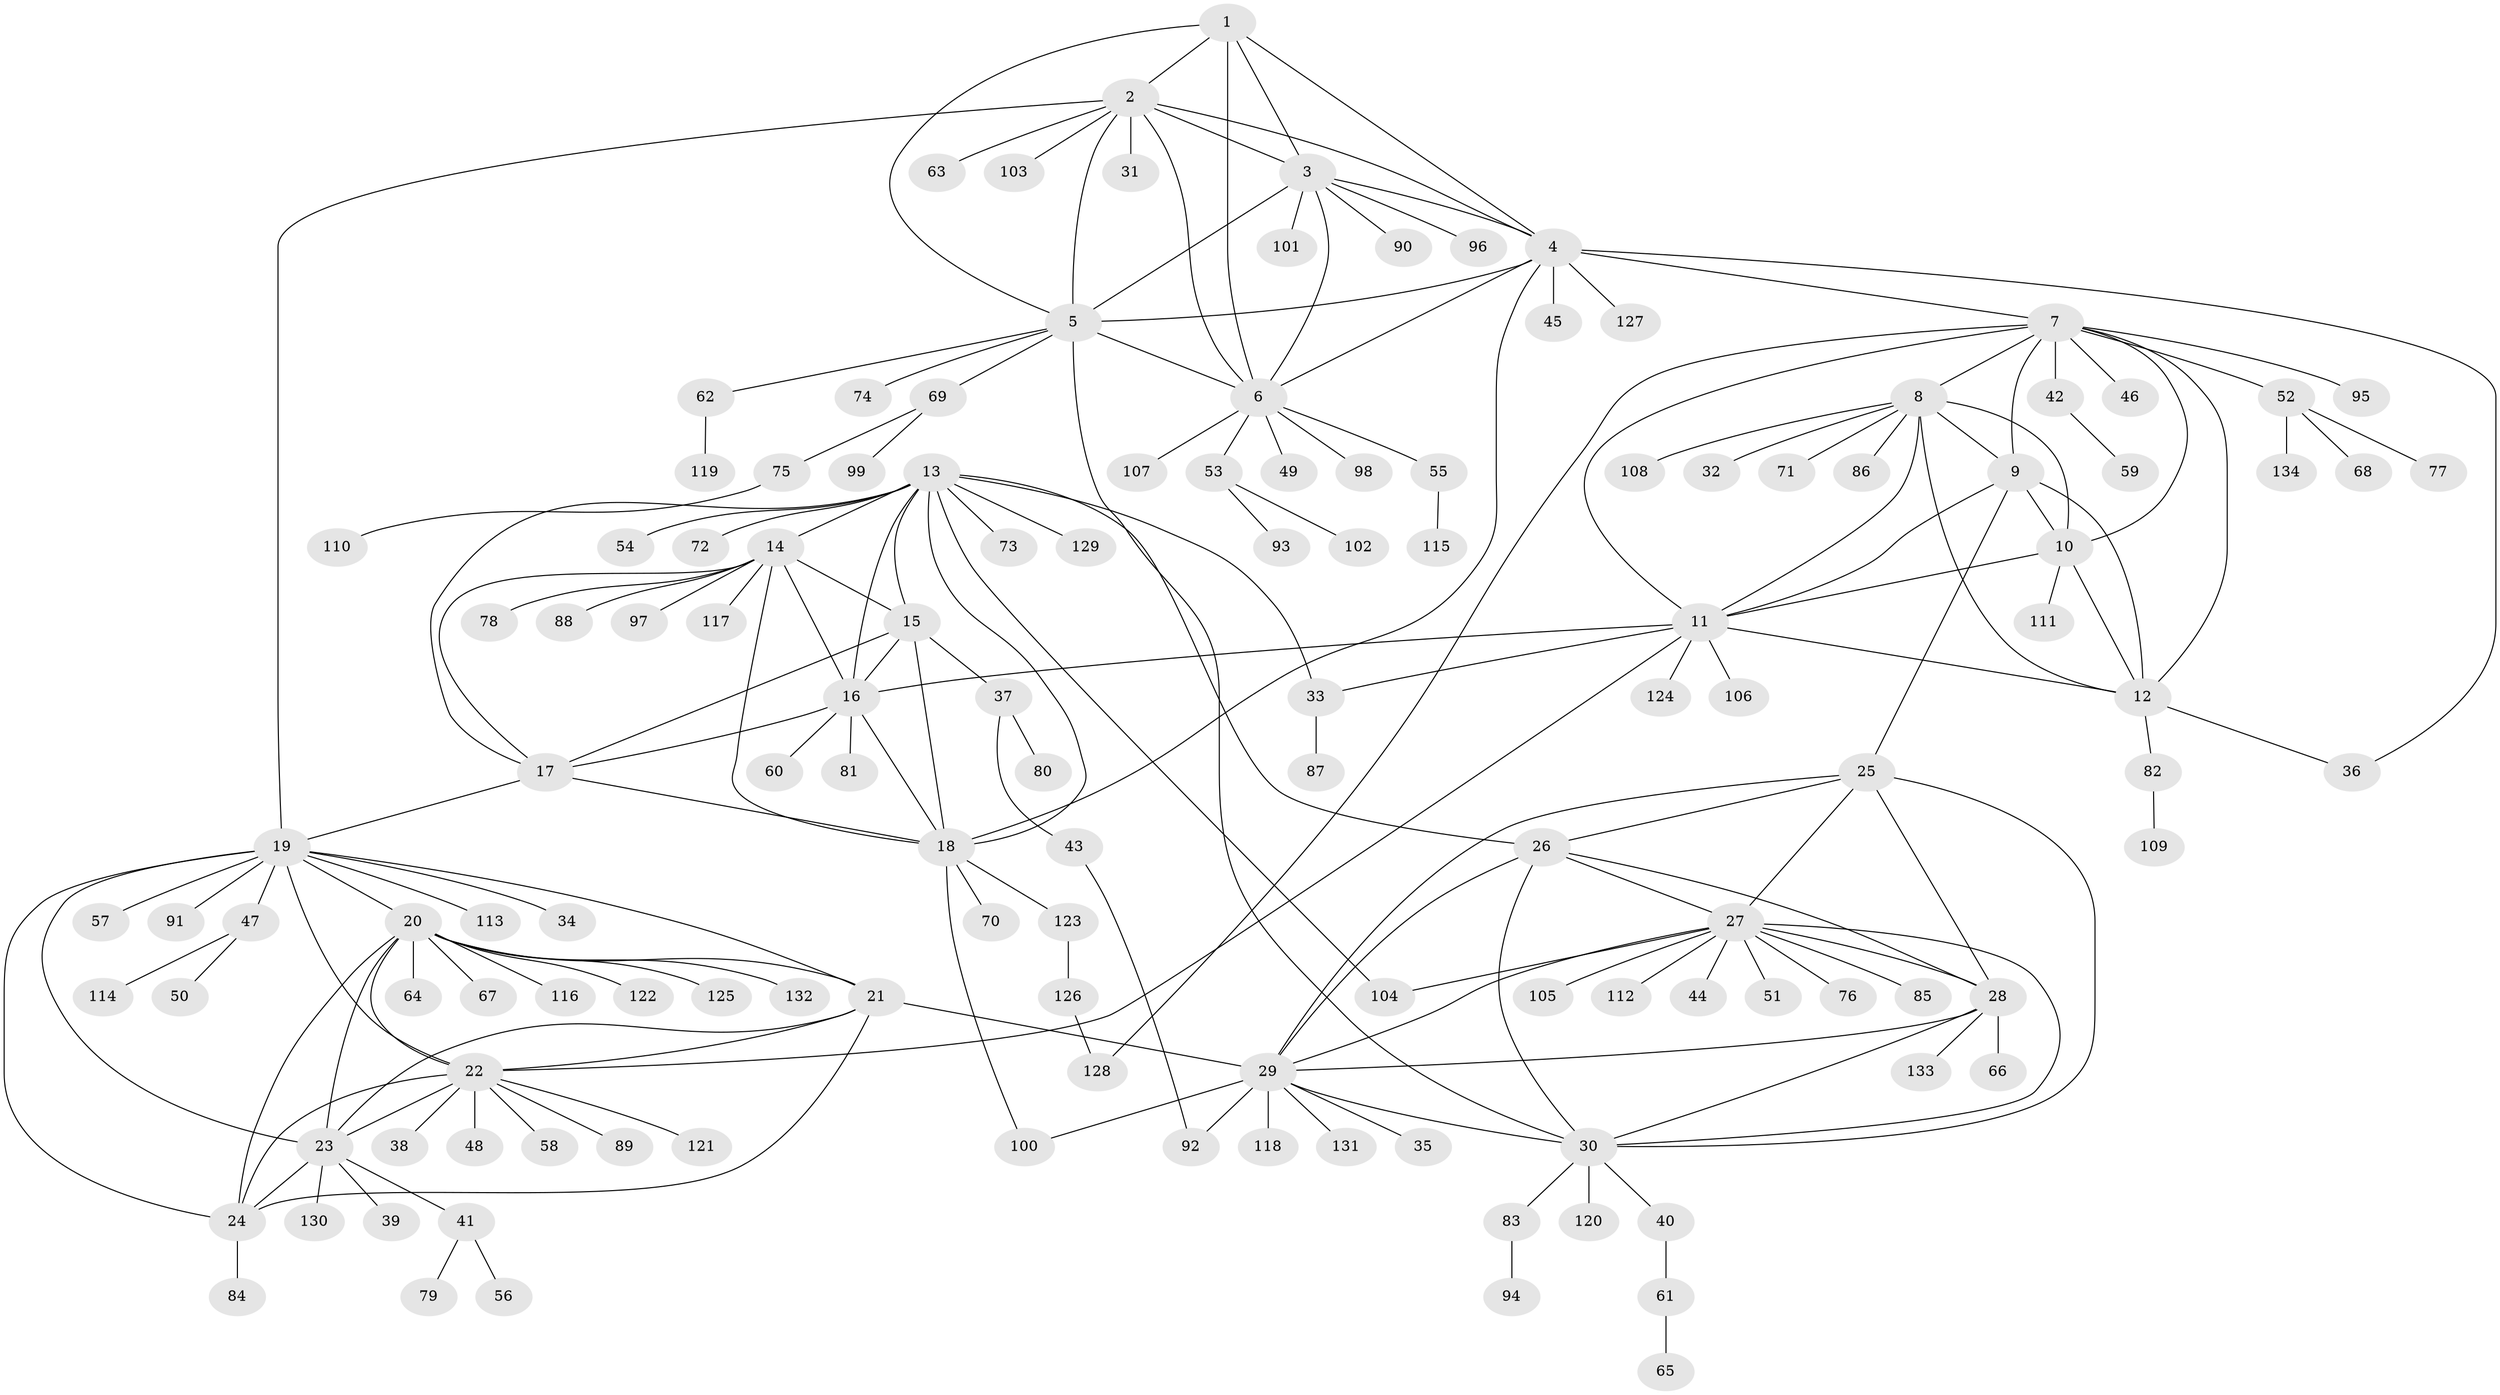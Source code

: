 // Generated by graph-tools (version 1.1) at 2025/02/03/09/25 03:02:51]
// undirected, 134 vertices, 195 edges
graph export_dot {
graph [start="1"]
  node [color=gray90,style=filled];
  1;
  2;
  3;
  4;
  5;
  6;
  7;
  8;
  9;
  10;
  11;
  12;
  13;
  14;
  15;
  16;
  17;
  18;
  19;
  20;
  21;
  22;
  23;
  24;
  25;
  26;
  27;
  28;
  29;
  30;
  31;
  32;
  33;
  34;
  35;
  36;
  37;
  38;
  39;
  40;
  41;
  42;
  43;
  44;
  45;
  46;
  47;
  48;
  49;
  50;
  51;
  52;
  53;
  54;
  55;
  56;
  57;
  58;
  59;
  60;
  61;
  62;
  63;
  64;
  65;
  66;
  67;
  68;
  69;
  70;
  71;
  72;
  73;
  74;
  75;
  76;
  77;
  78;
  79;
  80;
  81;
  82;
  83;
  84;
  85;
  86;
  87;
  88;
  89;
  90;
  91;
  92;
  93;
  94;
  95;
  96;
  97;
  98;
  99;
  100;
  101;
  102;
  103;
  104;
  105;
  106;
  107;
  108;
  109;
  110;
  111;
  112;
  113;
  114;
  115;
  116;
  117;
  118;
  119;
  120;
  121;
  122;
  123;
  124;
  125;
  126;
  127;
  128;
  129;
  130;
  131;
  132;
  133;
  134;
  1 -- 2;
  1 -- 3;
  1 -- 4;
  1 -- 5;
  1 -- 6;
  2 -- 3;
  2 -- 4;
  2 -- 5;
  2 -- 6;
  2 -- 19;
  2 -- 31;
  2 -- 63;
  2 -- 103;
  3 -- 4;
  3 -- 5;
  3 -- 6;
  3 -- 90;
  3 -- 96;
  3 -- 101;
  4 -- 5;
  4 -- 6;
  4 -- 7;
  4 -- 18;
  4 -- 36;
  4 -- 45;
  4 -- 127;
  5 -- 6;
  5 -- 30;
  5 -- 62;
  5 -- 69;
  5 -- 74;
  6 -- 49;
  6 -- 53;
  6 -- 55;
  6 -- 98;
  6 -- 107;
  7 -- 8;
  7 -- 9;
  7 -- 10;
  7 -- 11;
  7 -- 12;
  7 -- 42;
  7 -- 46;
  7 -- 52;
  7 -- 95;
  7 -- 128;
  8 -- 9;
  8 -- 10;
  8 -- 11;
  8 -- 12;
  8 -- 32;
  8 -- 71;
  8 -- 86;
  8 -- 108;
  9 -- 10;
  9 -- 11;
  9 -- 12;
  9 -- 25;
  10 -- 11;
  10 -- 12;
  10 -- 111;
  11 -- 12;
  11 -- 16;
  11 -- 22;
  11 -- 33;
  11 -- 106;
  11 -- 124;
  12 -- 36;
  12 -- 82;
  13 -- 14;
  13 -- 15;
  13 -- 16;
  13 -- 17;
  13 -- 18;
  13 -- 26;
  13 -- 33;
  13 -- 54;
  13 -- 72;
  13 -- 73;
  13 -- 104;
  13 -- 129;
  14 -- 15;
  14 -- 16;
  14 -- 17;
  14 -- 18;
  14 -- 78;
  14 -- 88;
  14 -- 97;
  14 -- 117;
  15 -- 16;
  15 -- 17;
  15 -- 18;
  15 -- 37;
  16 -- 17;
  16 -- 18;
  16 -- 60;
  16 -- 81;
  17 -- 18;
  17 -- 19;
  18 -- 70;
  18 -- 100;
  18 -- 123;
  19 -- 20;
  19 -- 21;
  19 -- 22;
  19 -- 23;
  19 -- 24;
  19 -- 34;
  19 -- 47;
  19 -- 57;
  19 -- 91;
  19 -- 113;
  20 -- 21;
  20 -- 22;
  20 -- 23;
  20 -- 24;
  20 -- 64;
  20 -- 67;
  20 -- 116;
  20 -- 122;
  20 -- 125;
  20 -- 132;
  21 -- 22;
  21 -- 23;
  21 -- 24;
  21 -- 29;
  22 -- 23;
  22 -- 24;
  22 -- 38;
  22 -- 48;
  22 -- 58;
  22 -- 89;
  22 -- 121;
  23 -- 24;
  23 -- 39;
  23 -- 41;
  23 -- 130;
  24 -- 84;
  25 -- 26;
  25 -- 27;
  25 -- 28;
  25 -- 29;
  25 -- 30;
  26 -- 27;
  26 -- 28;
  26 -- 29;
  26 -- 30;
  27 -- 28;
  27 -- 29;
  27 -- 30;
  27 -- 44;
  27 -- 51;
  27 -- 76;
  27 -- 85;
  27 -- 104;
  27 -- 105;
  27 -- 112;
  28 -- 29;
  28 -- 30;
  28 -- 66;
  28 -- 133;
  29 -- 30;
  29 -- 35;
  29 -- 92;
  29 -- 100;
  29 -- 118;
  29 -- 131;
  30 -- 40;
  30 -- 83;
  30 -- 120;
  33 -- 87;
  37 -- 43;
  37 -- 80;
  40 -- 61;
  41 -- 56;
  41 -- 79;
  42 -- 59;
  43 -- 92;
  47 -- 50;
  47 -- 114;
  52 -- 68;
  52 -- 77;
  52 -- 134;
  53 -- 93;
  53 -- 102;
  55 -- 115;
  61 -- 65;
  62 -- 119;
  69 -- 75;
  69 -- 99;
  75 -- 110;
  82 -- 109;
  83 -- 94;
  123 -- 126;
  126 -- 128;
}
